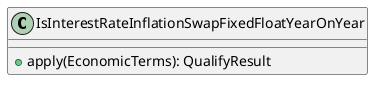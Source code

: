 @startuml

    class IsInterestRateInflationSwapFixedFloatYearOnYear [[IsInterestRateInflationSwapFixedFloatYearOnYear.html]] {
        +apply(EconomicTerms): QualifyResult
    }

@enduml
